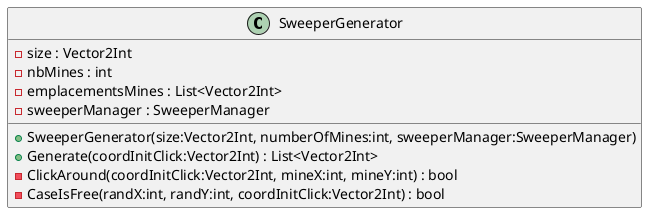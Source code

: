 @startuml
class SweeperGenerator {
    - size : Vector2Int
    - nbMines : int
    - emplacementsMines : List<Vector2Int>
    - sweeperManager : SweeperManager
    + SweeperGenerator(size:Vector2Int, numberOfMines:int, sweeperManager:SweeperManager)
    + Generate(coordInitClick:Vector2Int) : List<Vector2Int>
    - ClickAround(coordInitClick:Vector2Int, mineX:int, mineY:int) : bool
    - CaseIsFree(randX:int, randY:int, coordInitClick:Vector2Int) : bool
}
@enduml
